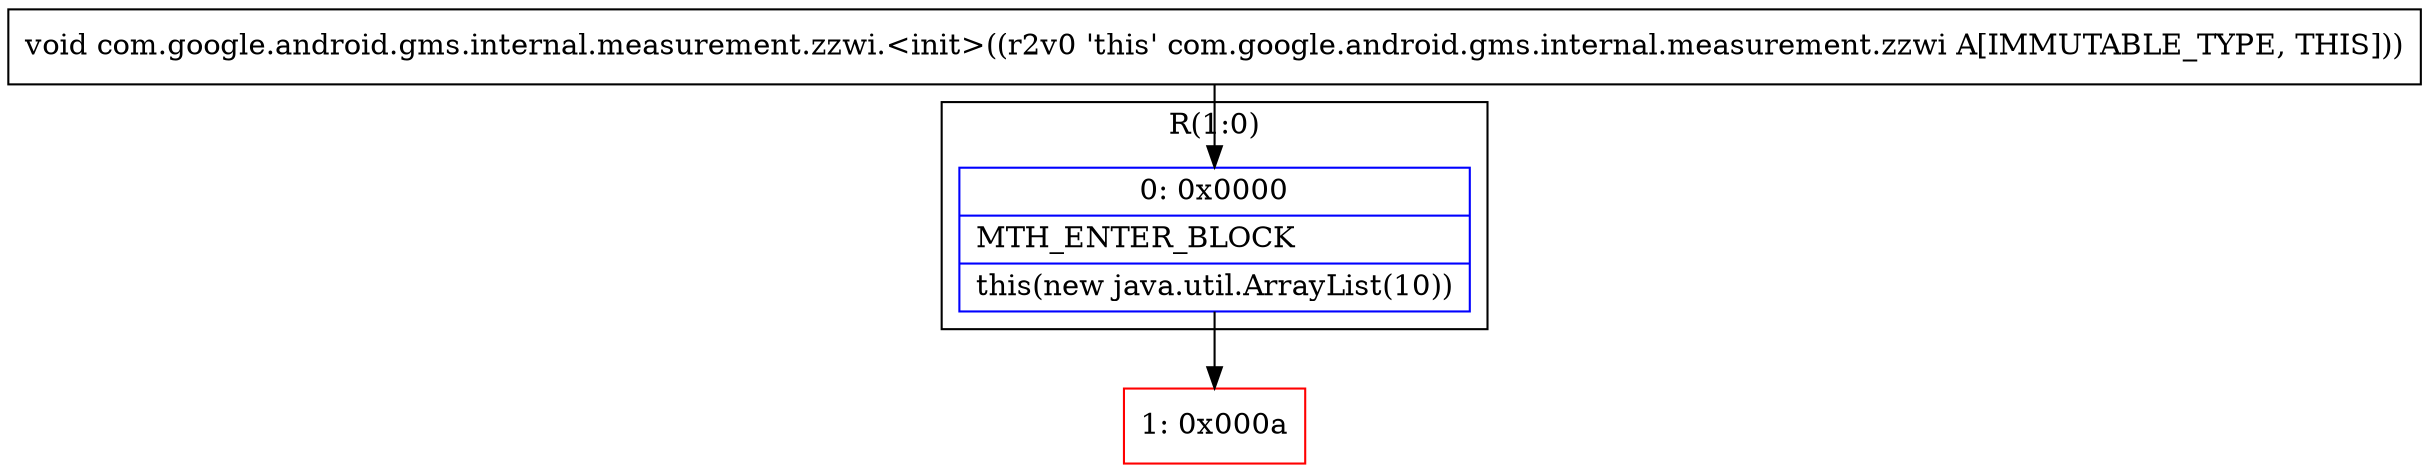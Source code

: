 digraph "CFG forcom.google.android.gms.internal.measurement.zzwi.\<init\>()V" {
subgraph cluster_Region_177491604 {
label = "R(1:0)";
node [shape=record,color=blue];
Node_0 [shape=record,label="{0\:\ 0x0000|MTH_ENTER_BLOCK\l|this(new java.util.ArrayList(10))\l}"];
}
Node_1 [shape=record,color=red,label="{1\:\ 0x000a}"];
MethodNode[shape=record,label="{void com.google.android.gms.internal.measurement.zzwi.\<init\>((r2v0 'this' com.google.android.gms.internal.measurement.zzwi A[IMMUTABLE_TYPE, THIS])) }"];
MethodNode -> Node_0;
Node_0 -> Node_1;
}

